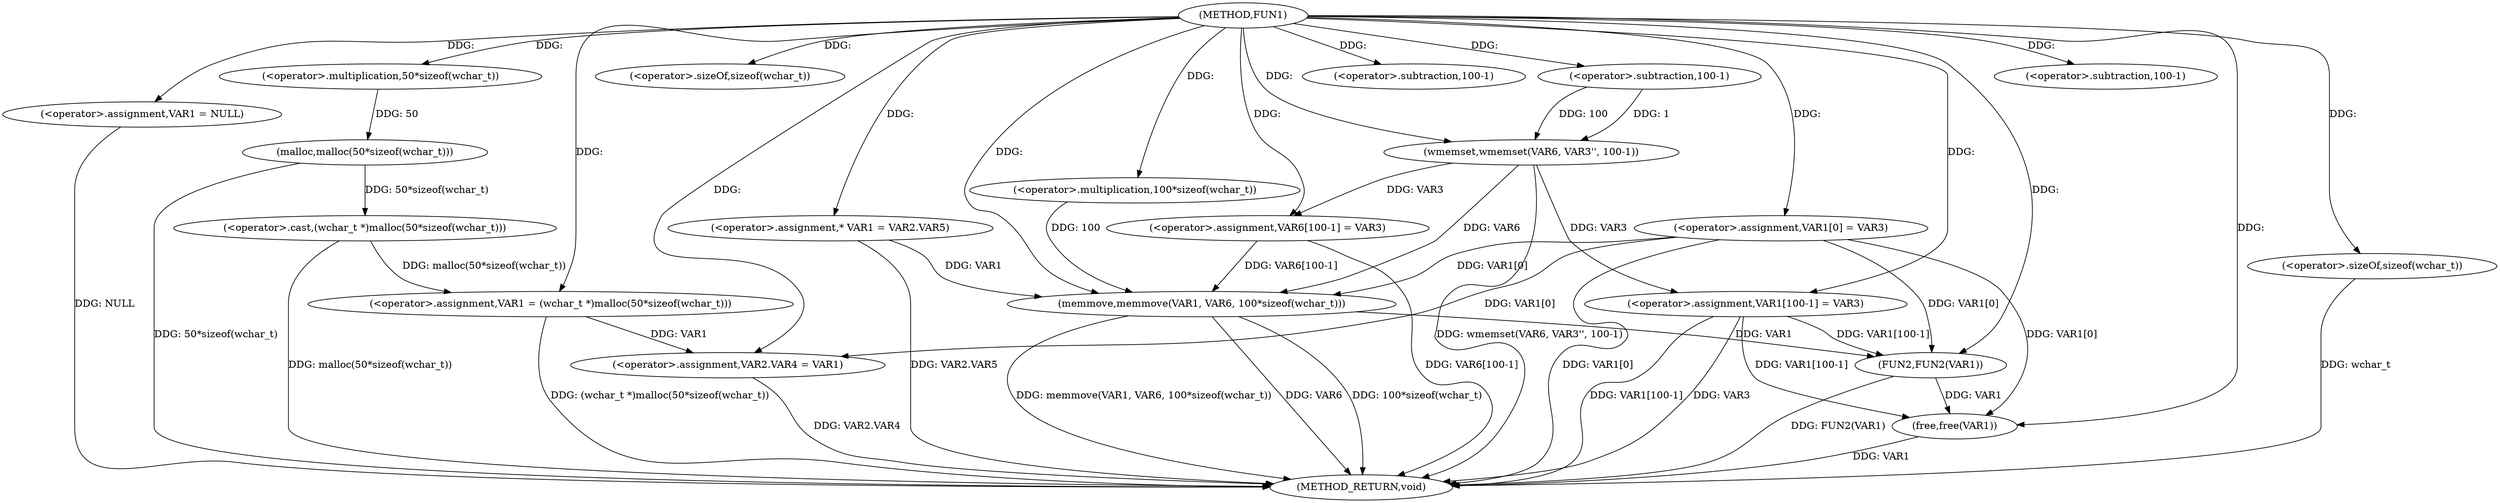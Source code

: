 digraph FUN1 {  
"1000100" [label = "(METHOD,FUN1)" ]
"1000166" [label = "(METHOD_RETURN,void)" ]
"1000104" [label = "(<operator>.assignment,VAR1 = NULL)" ]
"1000107" [label = "(<operator>.assignment,VAR1 = (wchar_t *)malloc(50*sizeof(wchar_t)))" ]
"1000109" [label = "(<operator>.cast,(wchar_t *)malloc(50*sizeof(wchar_t)))" ]
"1000111" [label = "(malloc,malloc(50*sizeof(wchar_t)))" ]
"1000112" [label = "(<operator>.multiplication,50*sizeof(wchar_t))" ]
"1000114" [label = "(<operator>.sizeOf,sizeof(wchar_t))" ]
"1000116" [label = "(<operator>.assignment,VAR1[0] = VAR3)" ]
"1000121" [label = "(<operator>.assignment,VAR2.VAR4 = VAR1)" ]
"1000128" [label = "(<operator>.assignment,* VAR1 = VAR2.VAR5)" ]
"1000135" [label = "(wmemset,wmemset(VAR6, VAR3'', 100-1))" ]
"1000138" [label = "(<operator>.subtraction,100-1)" ]
"1000141" [label = "(<operator>.assignment,VAR6[100-1] = VAR3)" ]
"1000144" [label = "(<operator>.subtraction,100-1)" ]
"1000148" [label = "(memmove,memmove(VAR1, VAR6, 100*sizeof(wchar_t)))" ]
"1000151" [label = "(<operator>.multiplication,100*sizeof(wchar_t))" ]
"1000153" [label = "(<operator>.sizeOf,sizeof(wchar_t))" ]
"1000155" [label = "(<operator>.assignment,VAR1[100-1] = VAR3)" ]
"1000158" [label = "(<operator>.subtraction,100-1)" ]
"1000162" [label = "(FUN2,FUN2(VAR1))" ]
"1000164" [label = "(free,free(VAR1))" ]
  "1000116" -> "1000166"  [ label = "DDG: VAR1[0]"] 
  "1000141" -> "1000166"  [ label = "DDG: VAR6[100-1]"] 
  "1000148" -> "1000166"  [ label = "DDG: memmove(VAR1, VAR6, 100*sizeof(wchar_t))"] 
  "1000111" -> "1000166"  [ label = "DDG: 50*sizeof(wchar_t)"] 
  "1000153" -> "1000166"  [ label = "DDG: wchar_t"] 
  "1000135" -> "1000166"  [ label = "DDG: wmemset(VAR6, VAR3'', 100-1)"] 
  "1000121" -> "1000166"  [ label = "DDG: VAR2.VAR4"] 
  "1000148" -> "1000166"  [ label = "DDG: VAR6"] 
  "1000162" -> "1000166"  [ label = "DDG: FUN2(VAR1)"] 
  "1000164" -> "1000166"  [ label = "DDG: VAR1"] 
  "1000128" -> "1000166"  [ label = "DDG: VAR2.VAR5"] 
  "1000148" -> "1000166"  [ label = "DDG: 100*sizeof(wchar_t)"] 
  "1000155" -> "1000166"  [ label = "DDG: VAR1[100-1]"] 
  "1000109" -> "1000166"  [ label = "DDG: malloc(50*sizeof(wchar_t))"] 
  "1000155" -> "1000166"  [ label = "DDG: VAR3"] 
  "1000104" -> "1000166"  [ label = "DDG: NULL"] 
  "1000107" -> "1000166"  [ label = "DDG: (wchar_t *)malloc(50*sizeof(wchar_t))"] 
  "1000100" -> "1000104"  [ label = "DDG: "] 
  "1000109" -> "1000107"  [ label = "DDG: malloc(50*sizeof(wchar_t))"] 
  "1000100" -> "1000107"  [ label = "DDG: "] 
  "1000111" -> "1000109"  [ label = "DDG: 50*sizeof(wchar_t)"] 
  "1000112" -> "1000111"  [ label = "DDG: 50"] 
  "1000100" -> "1000112"  [ label = "DDG: "] 
  "1000100" -> "1000114"  [ label = "DDG: "] 
  "1000100" -> "1000116"  [ label = "DDG: "] 
  "1000116" -> "1000121"  [ label = "DDG: VAR1[0]"] 
  "1000107" -> "1000121"  [ label = "DDG: VAR1"] 
  "1000100" -> "1000121"  [ label = "DDG: "] 
  "1000100" -> "1000128"  [ label = "DDG: "] 
  "1000100" -> "1000135"  [ label = "DDG: "] 
  "1000138" -> "1000135"  [ label = "DDG: 100"] 
  "1000138" -> "1000135"  [ label = "DDG: 1"] 
  "1000100" -> "1000138"  [ label = "DDG: "] 
  "1000135" -> "1000141"  [ label = "DDG: VAR3"] 
  "1000100" -> "1000141"  [ label = "DDG: "] 
  "1000100" -> "1000144"  [ label = "DDG: "] 
  "1000116" -> "1000148"  [ label = "DDG: VAR1[0]"] 
  "1000128" -> "1000148"  [ label = "DDG: VAR1"] 
  "1000100" -> "1000148"  [ label = "DDG: "] 
  "1000141" -> "1000148"  [ label = "DDG: VAR6[100-1]"] 
  "1000135" -> "1000148"  [ label = "DDG: VAR6"] 
  "1000151" -> "1000148"  [ label = "DDG: 100"] 
  "1000100" -> "1000151"  [ label = "DDG: "] 
  "1000100" -> "1000153"  [ label = "DDG: "] 
  "1000100" -> "1000155"  [ label = "DDG: "] 
  "1000135" -> "1000155"  [ label = "DDG: VAR3"] 
  "1000100" -> "1000158"  [ label = "DDG: "] 
  "1000116" -> "1000162"  [ label = "DDG: VAR1[0]"] 
  "1000148" -> "1000162"  [ label = "DDG: VAR1"] 
  "1000155" -> "1000162"  [ label = "DDG: VAR1[100-1]"] 
  "1000100" -> "1000162"  [ label = "DDG: "] 
  "1000116" -> "1000164"  [ label = "DDG: VAR1[0]"] 
  "1000155" -> "1000164"  [ label = "DDG: VAR1[100-1]"] 
  "1000162" -> "1000164"  [ label = "DDG: VAR1"] 
  "1000100" -> "1000164"  [ label = "DDG: "] 
}
